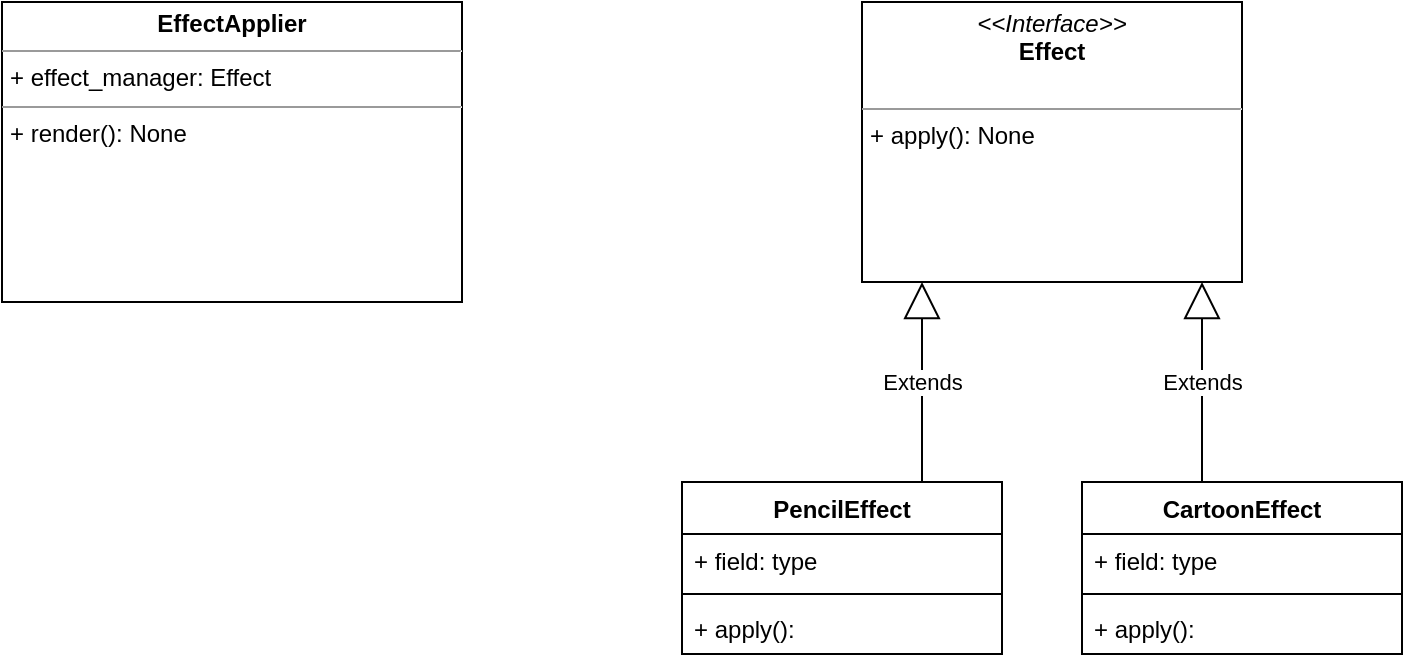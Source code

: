 <mxfile version="21.3.7" type="device">
  <diagram name="페이지-1" id="yRErcvz4Aslx0pO2t2A2">
    <mxGraphModel dx="1674" dy="764" grid="1" gridSize="10" guides="1" tooltips="1" connect="1" arrows="1" fold="1" page="1" pageScale="1" pageWidth="827" pageHeight="1169" math="0" shadow="0">
      <root>
        <mxCell id="0" />
        <mxCell id="1" parent="0" />
        <mxCell id="ybsZydqlar0laO_S-PU6-1" value="CartoonEffect" style="swimlane;fontStyle=1;align=center;verticalAlign=top;childLayout=stackLayout;horizontal=1;startSize=26;horizontalStack=0;resizeParent=1;resizeParentMax=0;resizeLast=0;collapsible=1;marginBottom=0;whiteSpace=wrap;html=1;" vertex="1" parent="1">
          <mxGeometry x="560" y="640" width="160" height="86" as="geometry" />
        </mxCell>
        <mxCell id="ybsZydqlar0laO_S-PU6-2" value="+ field: type" style="text;strokeColor=none;fillColor=none;align=left;verticalAlign=top;spacingLeft=4;spacingRight=4;overflow=hidden;rotatable=0;points=[[0,0.5],[1,0.5]];portConstraint=eastwest;whiteSpace=wrap;html=1;" vertex="1" parent="ybsZydqlar0laO_S-PU6-1">
          <mxGeometry y="26" width="160" height="26" as="geometry" />
        </mxCell>
        <mxCell id="ybsZydqlar0laO_S-PU6-3" value="" style="line;strokeWidth=1;fillColor=none;align=left;verticalAlign=middle;spacingTop=-1;spacingLeft=3;spacingRight=3;rotatable=0;labelPosition=right;points=[];portConstraint=eastwest;strokeColor=inherit;" vertex="1" parent="ybsZydqlar0laO_S-PU6-1">
          <mxGeometry y="52" width="160" height="8" as="geometry" />
        </mxCell>
        <mxCell id="ybsZydqlar0laO_S-PU6-4" value="+ apply():&amp;nbsp;" style="text;strokeColor=none;fillColor=none;align=left;verticalAlign=top;spacingLeft=4;spacingRight=4;overflow=hidden;rotatable=0;points=[[0,0.5],[1,0.5]];portConstraint=eastwest;whiteSpace=wrap;html=1;" vertex="1" parent="ybsZydqlar0laO_S-PU6-1">
          <mxGeometry y="60" width="160" height="26" as="geometry" />
        </mxCell>
        <mxCell id="ybsZydqlar0laO_S-PU6-5" value="PencilEffect" style="swimlane;fontStyle=1;align=center;verticalAlign=top;childLayout=stackLayout;horizontal=1;startSize=26;horizontalStack=0;resizeParent=1;resizeParentMax=0;resizeLast=0;collapsible=1;marginBottom=0;whiteSpace=wrap;html=1;" vertex="1" parent="1">
          <mxGeometry x="360" y="640" width="160" height="86" as="geometry" />
        </mxCell>
        <mxCell id="ybsZydqlar0laO_S-PU6-6" value="+ field: type" style="text;strokeColor=none;fillColor=none;align=left;verticalAlign=top;spacingLeft=4;spacingRight=4;overflow=hidden;rotatable=0;points=[[0,0.5],[1,0.5]];portConstraint=eastwest;whiteSpace=wrap;html=1;" vertex="1" parent="ybsZydqlar0laO_S-PU6-5">
          <mxGeometry y="26" width="160" height="26" as="geometry" />
        </mxCell>
        <mxCell id="ybsZydqlar0laO_S-PU6-7" value="" style="line;strokeWidth=1;fillColor=none;align=left;verticalAlign=middle;spacingTop=-1;spacingLeft=3;spacingRight=3;rotatable=0;labelPosition=right;points=[];portConstraint=eastwest;strokeColor=inherit;" vertex="1" parent="ybsZydqlar0laO_S-PU6-5">
          <mxGeometry y="52" width="160" height="8" as="geometry" />
        </mxCell>
        <mxCell id="ybsZydqlar0laO_S-PU6-8" value="+ apply():&amp;nbsp;" style="text;strokeColor=none;fillColor=none;align=left;verticalAlign=top;spacingLeft=4;spacingRight=4;overflow=hidden;rotatable=0;points=[[0,0.5],[1,0.5]];portConstraint=eastwest;whiteSpace=wrap;html=1;" vertex="1" parent="ybsZydqlar0laO_S-PU6-5">
          <mxGeometry y="60" width="160" height="26" as="geometry" />
        </mxCell>
        <mxCell id="ybsZydqlar0laO_S-PU6-10" value="&lt;p style=&quot;margin:0px;margin-top:4px;text-align:center;&quot;&gt;&lt;i&gt;&amp;lt;&amp;lt;Interface&amp;gt;&amp;gt;&lt;/i&gt;&lt;br&gt;&lt;b&gt;Effect&lt;/b&gt;&lt;/p&gt;&lt;p style=&quot;margin:0px;margin-left:4px;&quot;&gt;&lt;br&gt;&lt;/p&gt;&lt;hr size=&quot;1&quot;&gt;&lt;p style=&quot;margin:0px;margin-left:4px;&quot;&gt;+ apply(): None&lt;br&gt;&lt;/p&gt;" style="verticalAlign=top;align=left;overflow=fill;fontSize=12;fontFamily=Helvetica;html=1;whiteSpace=wrap;" vertex="1" parent="1">
          <mxGeometry x="450" y="400" width="190" height="140" as="geometry" />
        </mxCell>
        <mxCell id="ybsZydqlar0laO_S-PU6-11" value="&lt;p style=&quot;margin:0px;margin-top:4px;text-align:center;&quot;&gt;&lt;b&gt;EffectApplier&lt;/b&gt;&lt;/p&gt;&lt;hr size=&quot;1&quot;&gt;&lt;p style=&quot;margin:0px;margin-left:4px;&quot;&gt;+ effect_manager: Effect&amp;nbsp;&lt;/p&gt;&lt;hr size=&quot;1&quot;&gt;&lt;p style=&quot;margin:0px;margin-left:4px;&quot;&gt;+ render(): None&lt;/p&gt;" style="verticalAlign=top;align=left;overflow=fill;fontSize=12;fontFamily=Helvetica;html=1;whiteSpace=wrap;" vertex="1" parent="1">
          <mxGeometry x="20" y="400" width="230" height="150" as="geometry" />
        </mxCell>
        <mxCell id="ybsZydqlar0laO_S-PU6-16" value="Extends" style="endArrow=block;endSize=16;endFill=0;html=1;rounded=0;" edge="1" parent="1">
          <mxGeometry width="160" relative="1" as="geometry">
            <mxPoint x="620" y="640" as="sourcePoint" />
            <mxPoint x="620" y="540" as="targetPoint" />
          </mxGeometry>
        </mxCell>
        <mxCell id="ybsZydqlar0laO_S-PU6-17" value="Extends" style="endArrow=block;endSize=16;endFill=0;html=1;rounded=0;" edge="1" parent="1">
          <mxGeometry width="160" relative="1" as="geometry">
            <mxPoint x="480" y="640" as="sourcePoint" />
            <mxPoint x="480" y="540" as="targetPoint" />
          </mxGeometry>
        </mxCell>
      </root>
    </mxGraphModel>
  </diagram>
</mxfile>
